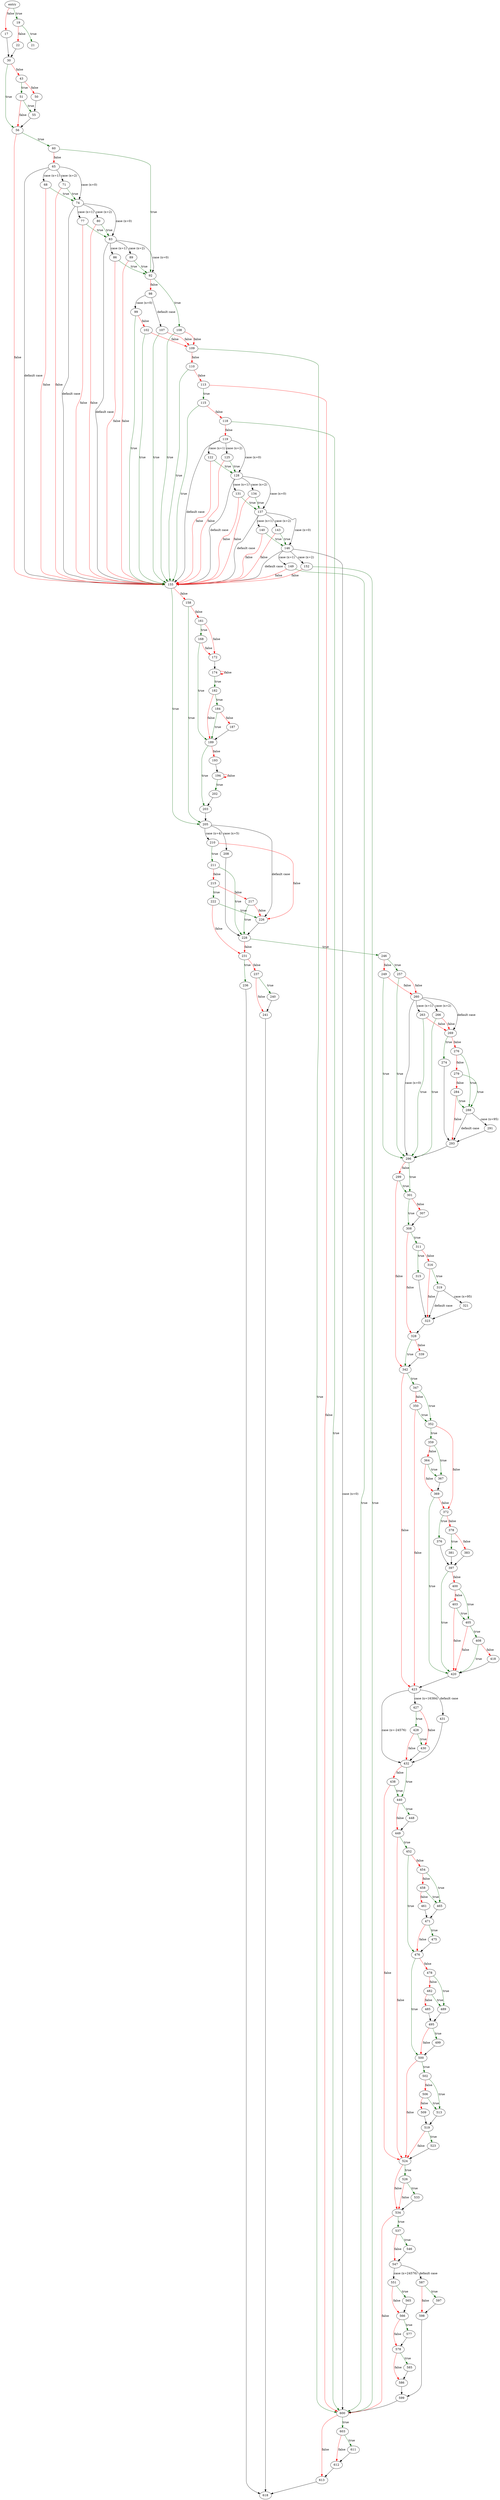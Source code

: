 digraph "gobble_file" {
	// Node definitions.
	4 [label=entry];
	17;
	19;
	21;
	22;
	30;
	43;
	50;
	51;
	55;
	56;
	60;
	65;
	68;
	71;
	74;
	77;
	80;
	83;
	86;
	89;
	92;
	98;
	99;
	102;
	107;
	108;
	109;
	110;
	113;
	115;
	118;
	119;
	122;
	125;
	128;
	131;
	134;
	137;
	140;
	143;
	146;
	149;
	152;
	155;
	158;
	161;
	168;
	172;
	174;
	182;
	184;
	187;
	189;
	193;
	194;
	202;
	203;
	205;
	208;
	210;
	211;
	215;
	217;
	222;
	226;
	228;
	231;
	236;
	237;
	240;
	241;
	246;
	249;
	257;
	260;
	263;
	266;
	269;
	274;
	276;
	279;
	284;
	288;
	291;
	293;
	296;
	299;
	301;
	307;
	308;
	311;
	315;
	316;
	319;
	321;
	323;
	328;
	339;
	342;
	347;
	350;
	352;
	359;
	364;
	367;
	369;
	372;
	376;
	378;
	381;
	383;
	397;
	400;
	403;
	405;
	408;
	418;
	420;
	423;
	427;
	428;
	430;
	431;
	432;
	438;
	440;
	448;
	449;
	452;
	454;
	458;
	461;
	465;
	471;
	475;
	476;
	478;
	482;
	485;
	489;
	495;
	499;
	500;
	502;
	506;
	509;
	513;
	519;
	523;
	524;
	526;
	533;
	534;
	537;
	546;
	547;
	551;
	565;
	566;
	577;
	578;
	585;
	586;
	587;
	597;
	598;
	599;
	600;
	603;
	611;
	612;
	613;
	618;

	// Edge definitions.
	4 -> 17 [
		color=red
		label=false
	];
	4 -> 19 [
		color=darkgreen
		label=true
	];
	17 -> 30;
	19 -> 21 [
		color=darkgreen
		label=true
	];
	19 -> 22 [
		color=red
		label=false
	];
	22 -> 30;
	30 -> 43 [
		color=red
		label=false
	];
	30 -> 56 [
		color=darkgreen
		label=true
	];
	43 -> 50 [
		color=red
		label=false
	];
	43 -> 51 [
		color=darkgreen
		label=true
	];
	50 -> 55;
	51 -> 55 [
		color=darkgreen
		label=true
	];
	51 -> 56 [
		color=red
		label=false
	];
	55 -> 56;
	56 -> 60 [
		color=darkgreen
		label=true
	];
	56 -> 155 [
		color=red
		label=false
	];
	60 -> 65 [
		color=red
		label=false
	];
	60 -> 92 [
		color=darkgreen
		label=true
	];
	65 -> 68 [label="case (x=1)"];
	65 -> 71 [label="case (x=2)"];
	65 -> 74 [label="case (x=0)"];
	65 -> 155 [label="default case"];
	68 -> 74 [
		color=darkgreen
		label=true
	];
	68 -> 155 [
		color=red
		label=false
	];
	71 -> 74 [
		color=darkgreen
		label=true
	];
	71 -> 155 [
		color=red
		label=false
	];
	74 -> 77 [label="case (x=1)"];
	74 -> 80 [label="case (x=2)"];
	74 -> 83 [label="case (x=0)"];
	74 -> 155 [label="default case"];
	77 -> 83 [
		color=darkgreen
		label=true
	];
	77 -> 155 [
		color=red
		label=false
	];
	80 -> 83 [
		color=darkgreen
		label=true
	];
	80 -> 155 [
		color=red
		label=false
	];
	83 -> 86 [label="case (x=1)"];
	83 -> 89 [label="case (x=2)"];
	83 -> 92 [label="case (x=0)"];
	83 -> 155 [label="default case"];
	86 -> 92 [
		color=darkgreen
		label=true
	];
	86 -> 155 [
		color=red
		label=false
	];
	89 -> 92 [
		color=darkgreen
		label=true
	];
	89 -> 155 [
		color=red
		label=false
	];
	92 -> 98 [
		color=red
		label=false
	];
	92 -> 108 [
		color=darkgreen
		label=true
	];
	98 -> 99 [label="case (x=0)"];
	98 -> 107 [label="default case"];
	99 -> 102 [
		color=red
		label=false
	];
	99 -> 155 [
		color=darkgreen
		label=true
	];
	102 -> 109 [
		color=red
		label=false
	];
	102 -> 155 [
		color=darkgreen
		label=true
	];
	107 -> 109 [
		color=red
		label=false
	];
	107 -> 155 [
		color=darkgreen
		label=true
	];
	108 -> 109 [
		color=red
		label=false
	];
	108 -> 155 [
		color=darkgreen
		label=true
	];
	109 -> 110 [
		color=red
		label=false
	];
	109 -> 600 [
		color=darkgreen
		label=true
	];
	110 -> 113 [
		color=red
		label=false
	];
	110 -> 155 [
		color=darkgreen
		label=true
	];
	113 -> 115 [
		color=darkgreen
		label=true
	];
	113 -> 600 [
		color=red
		label=false
	];
	115 -> 118 [
		color=red
		label=false
	];
	115 -> 155 [
		color=darkgreen
		label=true
	];
	118 -> 119 [
		color=red
		label=false
	];
	118 -> 600 [
		color=darkgreen
		label=true
	];
	119 -> 122 [label="case (x=1)"];
	119 -> 125 [label="case (x=2)"];
	119 -> 128 [label="case (x=0)"];
	119 -> 155 [label="default case"];
	122 -> 128 [
		color=darkgreen
		label=true
	];
	122 -> 155 [
		color=red
		label=false
	];
	125 -> 128 [
		color=darkgreen
		label=true
	];
	125 -> 155 [
		color=red
		label=false
	];
	128 -> 131 [label="case (x=1)"];
	128 -> 134 [label="case (x=2)"];
	128 -> 137 [label="case (x=0)"];
	128 -> 155 [label="default case"];
	131 -> 137 [
		color=darkgreen
		label=true
	];
	131 -> 155 [
		color=red
		label=false
	];
	134 -> 137 [
		color=darkgreen
		label=true
	];
	134 -> 155 [
		color=red
		label=false
	];
	137 -> 140 [label="case (x=1)"];
	137 -> 143 [label="case (x=2)"];
	137 -> 146 [label="case (x=0)"];
	137 -> 155 [label="default case"];
	140 -> 146 [
		color=darkgreen
		label=true
	];
	140 -> 155 [
		color=red
		label=false
	];
	143 -> 146 [
		color=darkgreen
		label=true
	];
	143 -> 155 [
		color=red
		label=false
	];
	146 -> 149 [label="case (x=1)"];
	146 -> 152 [label="case (x=2)"];
	146 -> 155 [label="default case"];
	146 -> 600 [label="case (x=0)"];
	149 -> 155 [
		color=red
		label=false
	];
	149 -> 600 [
		color=darkgreen
		label=true
	];
	152 -> 155 [
		color=red
		label=false
	];
	152 -> 600 [
		color=darkgreen
		label=true
	];
	155 -> 158 [
		color=red
		label=false
	];
	155 -> 205 [
		color=darkgreen
		label=true
	];
	158 -> 161 [
		color=red
		label=false
	];
	158 -> 205 [
		color=darkgreen
		label=true
	];
	161 -> 168 [
		color=darkgreen
		label=true
	];
	161 -> 172 [
		color=red
		label=false
	];
	168 -> 172 [
		color=red
		label=false
	];
	168 -> 189 [
		color=darkgreen
		label=true
	];
	172 -> 174;
	174 -> 174 [
		color=red
		label=false
	];
	174 -> 182 [
		color=darkgreen
		label=true
	];
	182 -> 184 [
		color=darkgreen
		label=true
	];
	182 -> 189 [
		color=red
		label=false
	];
	184 -> 187 [
		color=red
		label=false
	];
	184 -> 189 [
		color=darkgreen
		label=true
	];
	187 -> 189;
	189 -> 193 [
		color=red
		label=false
	];
	189 -> 203 [
		color=darkgreen
		label=true
	];
	193 -> 194;
	194 -> 194 [
		color=red
		label=false
	];
	194 -> 202 [
		color=darkgreen
		label=true
	];
	202 -> 203;
	203 -> 205;
	205 -> 208 [label="case (x=5)"];
	205 -> 210 [label="case (x=4)"];
	205 -> 226 [label="default case"];
	208 -> 228;
	210 -> 211 [
		color=darkgreen
		label=true
	];
	210 -> 226 [
		color=red
		label=false
	];
	211 -> 215 [
		color=red
		label=false
	];
	211 -> 228 [
		color=darkgreen
		label=true
	];
	215 -> 217 [
		color=red
		label=false
	];
	215 -> 222 [
		color=darkgreen
		label=true
	];
	217 -> 226 [
		color=red
		label=false
	];
	217 -> 228 [
		color=darkgreen
		label=true
	];
	222 -> 226 [
		color=darkgreen
		label=true
	];
	222 -> 231 [
		color=red
		label=false
	];
	226 -> 228;
	228 -> 231 [
		color=red
		label=false
	];
	228 -> 246 [
		color=darkgreen
		label=true
	];
	231 -> 236 [
		color=darkgreen
		label=true
	];
	231 -> 237 [
		color=red
		label=false
	];
	236 -> 618;
	237 -> 240 [
		color=darkgreen
		label=true
	];
	237 -> 241 [
		color=red
		label=false
	];
	240 -> 241;
	241 -> 618;
	246 -> 249 [
		color=red
		label=false
	];
	246 -> 257 [
		color=darkgreen
		label=true
	];
	249 -> 260 [
		color=red
		label=false
	];
	249 -> 296 [
		color=darkgreen
		label=true
	];
	257 -> 260 [
		color=red
		label=false
	];
	257 -> 296 [
		color=darkgreen
		label=true
	];
	260 -> 263 [label="case (x=1)"];
	260 -> 266 [label="case (x=2)"];
	260 -> 269 [label="default case"];
	260 -> 296 [label="case (x=0)"];
	263 -> 269 [
		color=red
		label=false
	];
	263 -> 296 [
		color=darkgreen
		label=true
	];
	266 -> 269 [
		color=red
		label=false
	];
	266 -> 296 [
		color=darkgreen
		label=true
	];
	269 -> 274 [
		color=darkgreen
		label=true
	];
	269 -> 276 [
		color=red
		label=false
	];
	274 -> 293;
	276 -> 279 [
		color=red
		label=false
	];
	276 -> 288 [
		color=darkgreen
		label=true
	];
	279 -> 284 [
		color=red
		label=false
	];
	279 -> 288 [
		color=darkgreen
		label=true
	];
	284 -> 288 [
		color=darkgreen
		label=true
	];
	284 -> 293 [
		color=red
		label=false
	];
	288 -> 291 [label="case (x=95)"];
	288 -> 293 [label="default case"];
	291 -> 293;
	293 -> 296;
	296 -> 299 [
		color=red
		label=false
	];
	296 -> 301 [
		color=darkgreen
		label=true
	];
	299 -> 301 [
		color=darkgreen
		label=true
	];
	299 -> 342 [
		color=red
		label=false
	];
	301 -> 307 [
		color=red
		label=false
	];
	301 -> 308 [
		color=darkgreen
		label=true
	];
	307 -> 308;
	308 -> 311 [
		color=darkgreen
		label=true
	];
	308 -> 328 [
		color=red
		label=false
	];
	311 -> 315 [
		color=darkgreen
		label=true
	];
	311 -> 316 [
		color=red
		label=false
	];
	315 -> 323;
	316 -> 319 [
		color=darkgreen
		label=true
	];
	316 -> 323 [
		color=red
		label=false
	];
	319 -> 321 [label="case (x=95)"];
	319 -> 323 [label="default case"];
	321 -> 323;
	323 -> 328;
	328 -> 339 [
		color=red
		label=false
	];
	328 -> 342 [
		color=darkgreen
		label=true
	];
	339 -> 342;
	342 -> 347 [
		color=darkgreen
		label=true
	];
	342 -> 423 [
		color=red
		label=false
	];
	347 -> 350 [
		color=red
		label=false
	];
	347 -> 352 [
		color=darkgreen
		label=true
	];
	350 -> 352 [
		color=darkgreen
		label=true
	];
	350 -> 423 [
		color=red
		label=false
	];
	352 -> 359 [
		color=darkgreen
		label=true
	];
	352 -> 372 [
		color=red
		label=false
	];
	359 -> 364 [
		color=red
		label=false
	];
	359 -> 367 [
		color=darkgreen
		label=true
	];
	364 -> 367 [
		color=darkgreen
		label=true
	];
	364 -> 369 [
		color=red
		label=false
	];
	367 -> 369;
	369 -> 372 [
		color=red
		label=false
	];
	369 -> 420 [
		color=darkgreen
		label=true
	];
	372 -> 376 [
		color=darkgreen
		label=true
	];
	372 -> 378 [
		color=red
		label=false
	];
	376 -> 397;
	378 -> 381 [
		color=darkgreen
		label=true
	];
	378 -> 383 [
		color=red
		label=false
	];
	381 -> 397;
	383 -> 397;
	397 -> 400 [
		color=red
		label=false
	];
	397 -> 420 [
		color=darkgreen
		label=true
	];
	400 -> 403 [
		color=red
		label=false
	];
	400 -> 405 [
		color=darkgreen
		label=true
	];
	403 -> 405 [
		color=darkgreen
		label=true
	];
	403 -> 420 [
		color=red
		label=false
	];
	405 -> 408 [
		color=darkgreen
		label=true
	];
	405 -> 420 [
		color=red
		label=false
	];
	408 -> 418 [
		color=red
		label=false
	];
	408 -> 420 [
		color=darkgreen
		label=true
	];
	418 -> 420;
	420 -> 423;
	423 -> 427 [label="case (x=16384)"];
	423 -> 431 [label="default case"];
	423 -> 432 [label="case (x=-24576)"];
	427 -> 428 [
		color=darkgreen
		label=true
	];
	427 -> 430 [
		color=red
		label=false
	];
	428 -> 430 [
		color=darkgreen
		label=true
	];
	428 -> 432 [
		color=red
		label=false
	];
	430 -> 432;
	431 -> 432;
	432 -> 438 [
		color=red
		label=false
	];
	432 -> 440 [
		color=darkgreen
		label=true
	];
	438 -> 440 [
		color=darkgreen
		label=true
	];
	438 -> 524 [
		color=red
		label=false
	];
	440 -> 448 [
		color=darkgreen
		label=true
	];
	440 -> 449 [
		color=red
		label=false
	];
	448 -> 449;
	449 -> 452 [
		color=darkgreen
		label=true
	];
	449 -> 524 [
		color=red
		label=false
	];
	452 -> 454 [
		color=red
		label=false
	];
	452 -> 476 [
		color=darkgreen
		label=true
	];
	454 -> 458 [
		color=red
		label=false
	];
	454 -> 465 [
		color=darkgreen
		label=true
	];
	458 -> 461 [
		color=red
		label=false
	];
	458 -> 465 [
		color=darkgreen
		label=true
	];
	461 -> 471;
	465 -> 471;
	471 -> 475 [
		color=darkgreen
		label=true
	];
	471 -> 476 [
		color=red
		label=false
	];
	475 -> 476;
	476 -> 478 [
		color=red
		label=false
	];
	476 -> 500 [
		color=darkgreen
		label=true
	];
	478 -> 482 [
		color=red
		label=false
	];
	478 -> 489 [
		color=darkgreen
		label=true
	];
	482 -> 485 [
		color=red
		label=false
	];
	482 -> 489 [
		color=darkgreen
		label=true
	];
	485 -> 495;
	489 -> 495;
	495 -> 499 [
		color=darkgreen
		label=true
	];
	495 -> 500 [
		color=red
		label=false
	];
	499 -> 500;
	500 -> 502 [
		color=darkgreen
		label=true
	];
	500 -> 524 [
		color=red
		label=false
	];
	502 -> 506 [
		color=red
		label=false
	];
	502 -> 513 [
		color=darkgreen
		label=true
	];
	506 -> 509 [
		color=red
		label=false
	];
	506 -> 513 [
		color=darkgreen
		label=true
	];
	509 -> 519;
	513 -> 519;
	519 -> 523 [
		color=darkgreen
		label=true
	];
	519 -> 524 [
		color=red
		label=false
	];
	523 -> 524;
	524 -> 526 [
		color=darkgreen
		label=true
	];
	524 -> 534 [
		color=red
		label=false
	];
	526 -> 533 [
		color=darkgreen
		label=true
	];
	526 -> 534 [
		color=red
		label=false
	];
	533 -> 534;
	534 -> 537 [
		color=darkgreen
		label=true
	];
	534 -> 600 [
		color=red
		label=false
	];
	537 -> 546 [
		color=darkgreen
		label=true
	];
	537 -> 547 [
		color=red
		label=false
	];
	546 -> 547;
	547 -> 551 [label="case (x=24576)"];
	547 -> 587 [label="default case"];
	551 -> 565 [
		color=darkgreen
		label=true
	];
	551 -> 566 [
		color=red
		label=false
	];
	565 -> 566;
	566 -> 577 [
		color=darkgreen
		label=true
	];
	566 -> 578 [
		color=red
		label=false
	];
	577 -> 578;
	578 -> 585 [
		color=darkgreen
		label=true
	];
	578 -> 586 [
		color=red
		label=false
	];
	585 -> 586;
	586 -> 599;
	587 -> 597 [
		color=darkgreen
		label=true
	];
	587 -> 598 [
		color=red
		label=false
	];
	597 -> 598;
	598 -> 599;
	599 -> 600;
	600 -> 603 [
		color=darkgreen
		label=true
	];
	600 -> 613 [
		color=red
		label=false
	];
	603 -> 611 [
		color=darkgreen
		label=true
	];
	603 -> 612 [
		color=red
		label=false
	];
	611 -> 612;
	612 -> 613;
	613 -> 618;
}